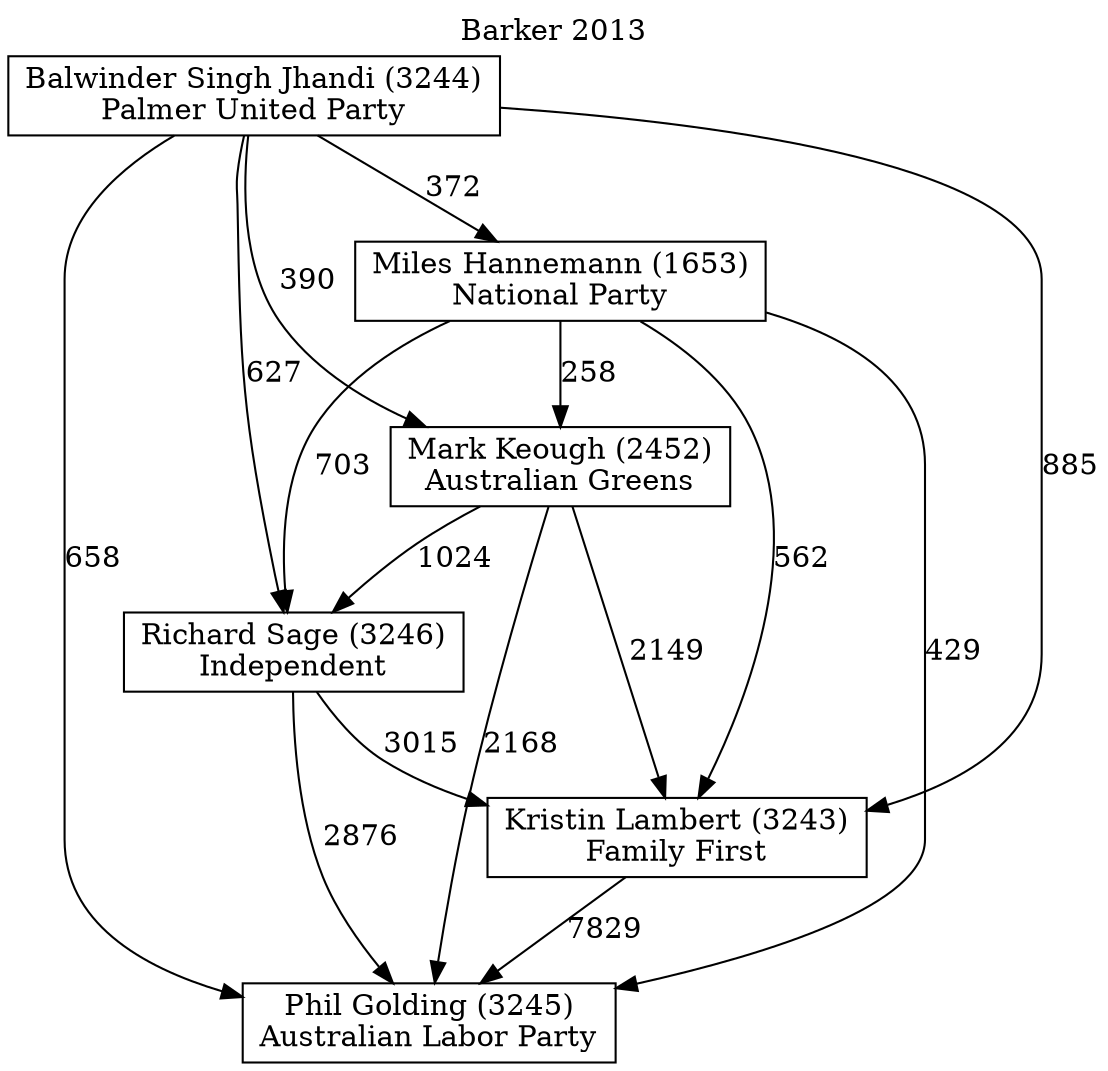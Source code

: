 // House preference flow
digraph "Phil Golding (3245)_Barker_2013" {
	graph [label="Barker 2013" labelloc=t mclimit=10]
	node [shape=box]
	"Phil Golding (3245)" [label="Phil Golding (3245)
Australian Labor Party"]
	"Kristin Lambert (3243)" [label="Kristin Lambert (3243)
Family First"]
	"Richard Sage (3246)" [label="Richard Sage (3246)
Independent"]
	"Mark Keough (2452)" [label="Mark Keough (2452)
Australian Greens"]
	"Miles Hannemann (1653)" [label="Miles Hannemann (1653)
National Party"]
	"Balwinder Singh Jhandi (3244)" [label="Balwinder Singh Jhandi (3244)
Palmer United Party"]
	"Kristin Lambert (3243)" -> "Phil Golding (3245)" [label=7829]
	"Richard Sage (3246)" -> "Kristin Lambert (3243)" [label=3015]
	"Mark Keough (2452)" -> "Richard Sage (3246)" [label=1024]
	"Miles Hannemann (1653)" -> "Mark Keough (2452)" [label=258]
	"Balwinder Singh Jhandi (3244)" -> "Miles Hannemann (1653)" [label=372]
	"Richard Sage (3246)" -> "Phil Golding (3245)" [label=2876]
	"Mark Keough (2452)" -> "Phil Golding (3245)" [label=2168]
	"Miles Hannemann (1653)" -> "Phil Golding (3245)" [label=429]
	"Balwinder Singh Jhandi (3244)" -> "Phil Golding (3245)" [label=658]
	"Balwinder Singh Jhandi (3244)" -> "Mark Keough (2452)" [label=390]
	"Miles Hannemann (1653)" -> "Richard Sage (3246)" [label=703]
	"Balwinder Singh Jhandi (3244)" -> "Richard Sage (3246)" [label=627]
	"Mark Keough (2452)" -> "Kristin Lambert (3243)" [label=2149]
	"Miles Hannemann (1653)" -> "Kristin Lambert (3243)" [label=562]
	"Balwinder Singh Jhandi (3244)" -> "Kristin Lambert (3243)" [label=885]
}
